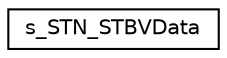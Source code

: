 digraph "Graphical Class Hierarchy"
{
  edge [fontname="Helvetica",fontsize="10",labelfontname="Helvetica",labelfontsize="10"];
  node [fontname="Helvetica",fontsize="10",shape=record];
  rankdir="LR";
  Node0 [label="s_STN_STBVData",height=0.2,width=0.4,color="black", fillcolor="white", style="filled",URL="$structs__STN__STBVData.html"];
}
